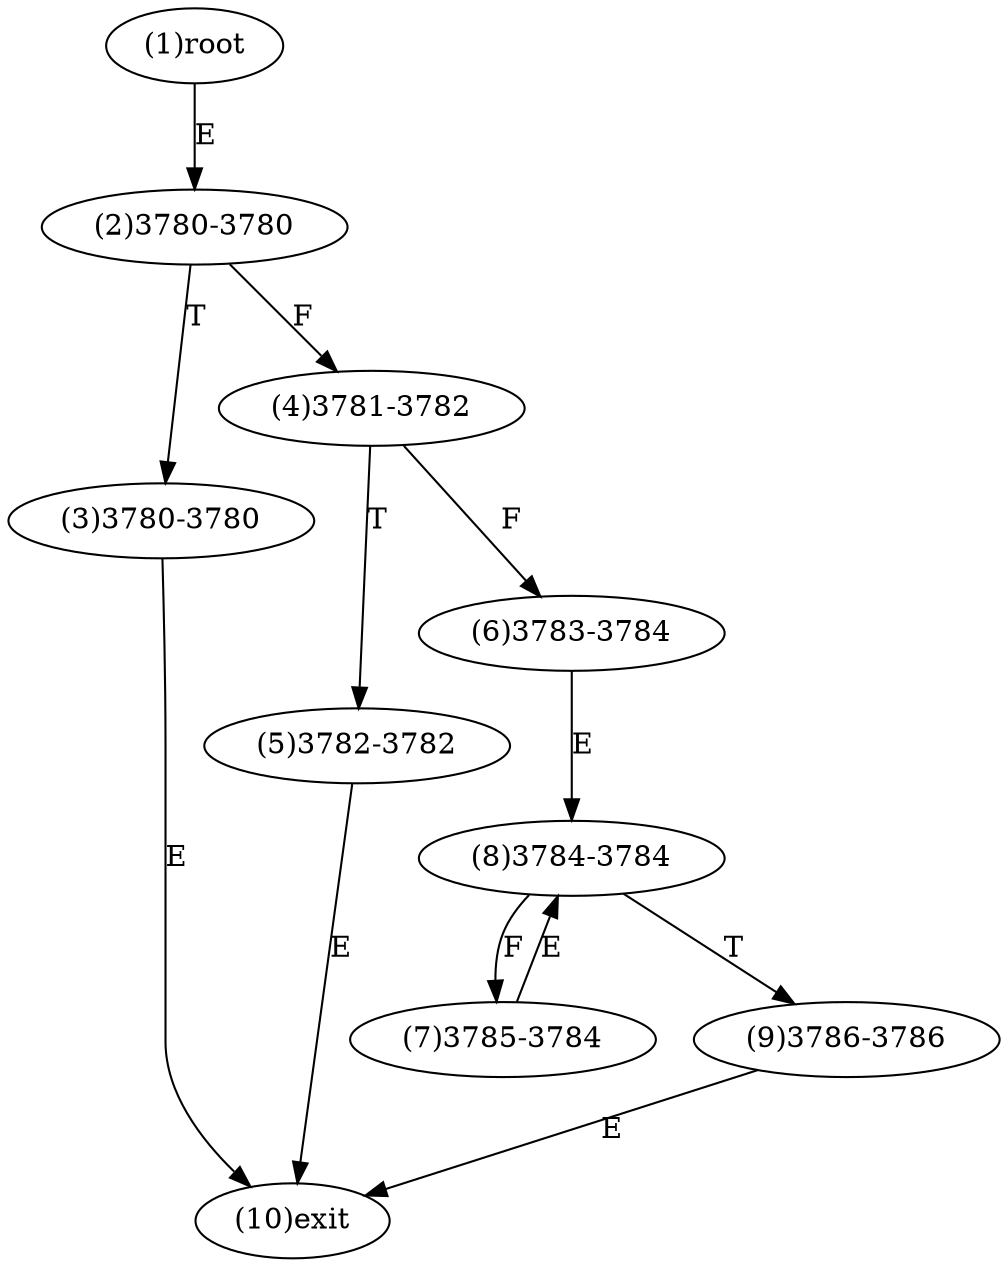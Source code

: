 digraph "" { 
1[ label="(1)root"];
2[ label="(2)3780-3780"];
3[ label="(3)3780-3780"];
4[ label="(4)3781-3782"];
5[ label="(5)3782-3782"];
6[ label="(6)3783-3784"];
7[ label="(7)3785-3784"];
8[ label="(8)3784-3784"];
9[ label="(9)3786-3786"];
10[ label="(10)exit"];
1->2[ label="E"];
2->4[ label="F"];
2->3[ label="T"];
3->10[ label="E"];
4->6[ label="F"];
4->5[ label="T"];
5->10[ label="E"];
6->8[ label="E"];
7->8[ label="E"];
8->7[ label="F"];
8->9[ label="T"];
9->10[ label="E"];
}